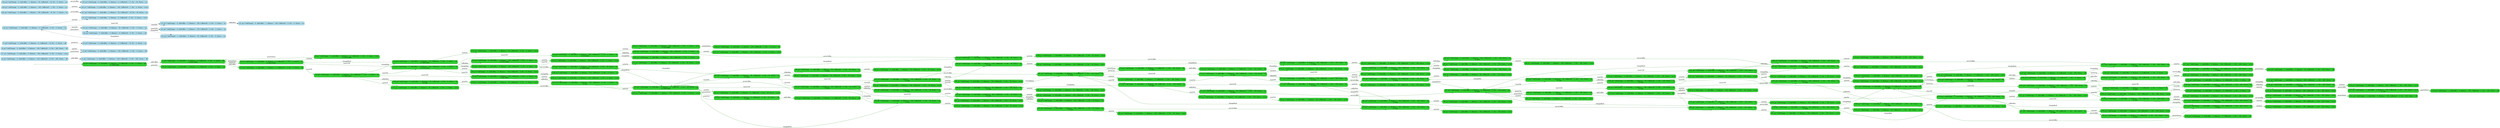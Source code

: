 digraph g {

	rankdir="LR"

	__invisible__[shape="point", color="forestgreen"]
	c0_q4[label="c0_q4 ≝ AskChange = 0, AskCoffee = 0, Balance = 0, CoffeeLeft = 4, Pot = 0, Status = off\nV=209 (CXP)", shape="box", style="rounded, filled", color="forestgreen", fillcolor="limegreen", penwidth=3] // Initial
	c1_q4[label="c1_q4 ≝ AskChange = 0, AskCoffee = 0, Balance = 0, CoffeeLeft = 5, Pot = 0, Status = off\nV=210 (CXP)", shape="box", style="rounded, filled", color="forestgreen", fillcolor="limegreen"]
	c6_q3[label="c6_q3 ≝ AskChange = 0, AskCoffee = 0, Balance = 0, CoffeeLeft = 5, Pot = 0, Status = on\nV=210 (CXP)", shape="box", style="rounded, filled", color="forestgreen", fillcolor="limegreen"]
	c9_q1[label="c9_q1 ≝ AskChange = 0, AskCoffee = 0, Balance = 0, CoffeeLeft = 5, Pot = 0, Status = error\nV=210 (CXP)", shape="box", style="rounded, filled", color="forestgreen", fillcolor="limegreen"]
	c12_q2[label="c12_q2 ≝ AskChange = 0, AskCoffee = 0, Balance = 100, CoffeeLeft = 5, Pot = 0, Status = on\nV=110 (CXP)", shape="box", style="rounded, filled", color="forestgreen", fillcolor="limegreen"]
	c20_q2[label="c20_q2 ≝ AskChange = 0, AskCoffee = 1, Balance = 100, CoffeeLeft = 5, Pot = 0, Status = on\nV=110 (CXP)", shape="box", style="rounded, filled", color="forestgreen", fillcolor="limegreen"]
	c25_q2[label="c25_q2 ≝ AskChange = 1, AskCoffee = 0, Balance = 50, CoffeeLeft = 4, Pot = 50, Status = on\nV=209 (CXP)", shape="box", style="rounded, filled", color="forestgreen", fillcolor="limegreen"]
	c33_q3[label="c33_q3 ≝ AskChange = 0, AskCoffee = 0, Balance = 0, CoffeeLeft = 4, Pot = 50, Status = on\nV=259 (CXP)", shape="box", style="rounded, filled", color="forestgreen", fillcolor="limegreen"]
	c42_q4[label="c42_q4 ≝ AskChange = 0, AskCoffee = 0, Balance = 0, CoffeeLeft = 4, Pot = 50, Status = off\nV=258", shape="box", style="rounded, filled", color="forestgreen", fillcolor="limegreen"]
	c155_q4[label="c155_q4 ≝ AskChange = 0, AskCoffee = 0, Balance = 0, CoffeeLeft = 5, Pot = 50, Status = off", shape="box", style="rounded, filled", color="forestgreen", fillcolor="limegreen"]
	c43_q1[label="c43_q1 ≝ AskChange = 0, AskCoffee = 0, Balance = 0, CoffeeLeft = 4, Pot = 50, Status = error", shape="box", style="rounded, filled", color="forestgreen", fillcolor="limegreen"]
	c44_q2[label="c44_q2 ≝ AskChange = 0, AskCoffee = 0, Balance = 100, CoffeeLeft = 4, Pot = 50, Status = on\nV=257", shape="box", style="rounded, filled", color="forestgreen", fillcolor="limegreen"]
	c49_q2[label="c49_q2 ≝ AskChange = 1, AskCoffee = 0, Balance = 100, CoffeeLeft = 4, Pot = 50, Status = on\nV=58", shape="box", style="rounded, filled", color="forestgreen", fillcolor="limegreen"]
	c164_q1[label="c164_q1 ≝ AskChange = 1, AskCoffee = 0, Balance = 100, CoffeeLeft = 4, Pot = 50, Status = error", shape="box", style="rounded, filled", color="forestgreen", fillcolor="limegreen"]
	c50_q2[label="c50_q2 ≝ AskChange = 0, AskCoffee = 1, Balance = 100, CoffeeLeft = 4, Pot = 50, Status = on\nV=256", shape="box", style="rounded, filled", color="forestgreen", fillcolor="limegreen"]
	c66_q2[label="c66_q2 ≝ AskChange = 1, AskCoffee = 0, Balance = 50, CoffeeLeft = 3, Pot = 100, Status = on\nV=255", shape="box", style="rounded, filled", color="forestgreen", fillcolor="limegreen"]
	c61_q3[label="c61_q3 ≝ AskChange = 0, AskCoffee = 0, Balance = 0, CoffeeLeft = 3, Pot = 100, Status = on\nV=256", shape="box", style="rounded, filled", color="forestgreen", fillcolor="limegreen"]
	c70_q4[label="c70_q4 ≝ AskChange = 0, AskCoffee = 0, Balance = 0, CoffeeLeft = 3, Pot = 100, Status = off\nV=255", shape="box", style="rounded, filled", color="forestgreen", fillcolor="limegreen"]
	c154_q4[label="c154_q4 ≝ AskChange = 0, AskCoffee = 0, Balance = 0, CoffeeLeft = 4, Pot = 100, Status = off", shape="box", style="rounded, filled", color="forestgreen", fillcolor="limegreen"]
	c71_q1[label="c71_q1 ≝ AskChange = 0, AskCoffee = 0, Balance = 0, CoffeeLeft = 3, Pot = 100, Status = error", shape="box", style="rounded, filled", color="forestgreen", fillcolor="limegreen"]
	c72_q2[label="c72_q2 ≝ AskChange = 0, AskCoffee = 0, Balance = 100, CoffeeLeft = 3, Pot = 100, Status = on\nV=254", shape="box", style="rounded, filled", color="forestgreen", fillcolor="limegreen"]
	c63_q2[label="c63_q2 ≝ AskChange = 1, AskCoffee = 0, Balance = 100, CoffeeLeft = 3, Pot = 100, Status = on\nV=254", shape="box", style="rounded, filled", color="forestgreen", fillcolor="limegreen"]
	c65_q1[label="c65_q1 ≝ AskChange = 1, AskCoffee = 0, Balance = 100, CoffeeLeft = 3, Pot = 100, Status = error", shape="box", style="rounded, filled", color="forestgreen", fillcolor="limegreen"]
	c77_q2[label="c77_q2 ≝ AskChange = 0, AskCoffee = 1, Balance = 100, CoffeeLeft = 3, Pot = 100, Status = on\nV=253", shape="box", style="rounded, filled", color="forestgreen", fillcolor="limegreen"]
	c92_q2[label="c92_q2 ≝ AskChange = 1, AskCoffee = 0, Balance = 50, CoffeeLeft = 2, Pot = 150, Status = on\nV=252", shape="box", style="rounded, filled", color="forestgreen", fillcolor="limegreen"]
	c87_q3[label="c87_q3 ≝ AskChange = 0, AskCoffee = 0, Balance = 0, CoffeeLeft = 2, Pot = 150, Status = on\nV=253", shape="box", style="rounded, filled", color="forestgreen", fillcolor="limegreen"]
	c96_q4[label="c96_q4 ≝ AskChange = 0, AskCoffee = 0, Balance = 0, CoffeeLeft = 2, Pot = 150, Status = off\nV=252", shape="box", style="rounded, filled", color="forestgreen", fillcolor="limegreen"]
	c151_q4[label="c151_q4 ≝ AskChange = 0, AskCoffee = 0, Balance = 0, CoffeeLeft = 3, Pot = 150, Status = off", shape="box", style="rounded, filled", color="forestgreen", fillcolor="limegreen"]
	c149_q4[label="c149_q4 ≝ AskChange = 0, AskCoffee = 0, Balance = 0, CoffeeLeft = 2, Pot = 0, Status = off\nV=251", shape="box", style="rounded, filled", color="forestgreen", fillcolor="limegreen"]
	c152_q4[label="c152_q4 ≝ AskChange = 0, AskCoffee = 0, Balance = 0, CoffeeLeft = 3, Pot = 0, Status = off", shape="box", style="rounded, filled", color="forestgreen", fillcolor="limegreen"]
	c153_q3[label="c153_q3 ≝ AskChange = 0, AskCoffee = 0, Balance = 0, CoffeeLeft = 2, Pot = 0, Status = on", shape="box", style="rounded, filled", color="forestgreen", fillcolor="limegreen"]
	c97_q1[label="c97_q1 ≝ AskChange = 0, AskCoffee = 0, Balance = 0, CoffeeLeft = 2, Pot = 150, Status = error", shape="box", style="rounded, filled", color="forestgreen", fillcolor="limegreen"]
	c98_q2[label="c98_q2 ≝ AskChange = 0, AskCoffee = 0, Balance = 100, CoffeeLeft = 2, Pot = 150, Status = on\nV=251", shape="box", style="rounded, filled", color="forestgreen", fillcolor="limegreen"]
	c89_q2[label="c89_q2 ≝ AskChange = 1, AskCoffee = 0, Balance = 100, CoffeeLeft = 2, Pot = 150, Status = on\nV=251", shape="box", style="rounded, filled", color="forestgreen", fillcolor="limegreen"]
	c91_q1[label="c91_q1 ≝ AskChange = 1, AskCoffee = 0, Balance = 100, CoffeeLeft = 2, Pot = 150, Status = error", shape="box", style="rounded, filled", color="forestgreen", fillcolor="limegreen"]
	c103_q2[label="c103_q2 ≝ AskChange = 0, AskCoffee = 1, Balance = 100, CoffeeLeft = 2, Pot = 150, Status = on\nV=250", shape="box", style="rounded, filled", color="forestgreen", fillcolor="limegreen"]
	c118_q2[label="c118_q2 ≝ AskChange = 1, AskCoffee = 0, Balance = 50, CoffeeLeft = 1, Pot = 200, Status = on\nV=249", shape="box", style="rounded, filled", color="forestgreen", fillcolor="limegreen"]
	c113_q3[label="c113_q3 ≝ AskChange = 0, AskCoffee = 0, Balance = 0, CoffeeLeft = 1, Pot = 200, Status = on\nV=250", shape="box", style="rounded, filled", color="forestgreen", fillcolor="limegreen"]
	c122_q4[label="c122_q4 ≝ AskChange = 0, AskCoffee = 0, Balance = 0, CoffeeLeft = 1, Pot = 200, Status = off\nV=249", shape="box", style="rounded, filled", color="forestgreen", fillcolor="limegreen"]
	c147_q4[label="c147_q4 ≝ AskChange = 0, AskCoffee = 0, Balance = 0, CoffeeLeft = 2, Pot = 200, Status = off", shape="box", style="rounded, filled", color="forestgreen", fillcolor="limegreen"]
	c148_q4[label="c148_q4 ≝ AskChange = 0, AskCoffee = 0, Balance = 0, CoffeeLeft = 1, Pot = 0, Status = off\nV=248", shape="box", style="rounded, filled", color="forestgreen", fillcolor="limegreen"]
	c150_q3[label="c150_q3 ≝ AskChange = 0, AskCoffee = 0, Balance = 0, CoffeeLeft = 1, Pot = 0, Status = on", shape="box", style="rounded, filled", color="forestgreen", fillcolor="limegreen"]
	c123_q1[label="c123_q1 ≝ AskChange = 0, AskCoffee = 0, Balance = 0, CoffeeLeft = 1, Pot = 200, Status = error", shape="box", style="rounded, filled", color="forestgreen", fillcolor="limegreen"]
	c124_q2[label="c124_q2 ≝ AskChange = 0, AskCoffee = 0, Balance = 100, CoffeeLeft = 1, Pot = 200, Status = on\nV=248", shape="box", style="rounded, filled", color="forestgreen", fillcolor="limegreen"]
	c115_q2[label="c115_q2 ≝ AskChange = 1, AskCoffee = 0, Balance = 100, CoffeeLeft = 1, Pot = 200, Status = on\nV=248", shape="box", style="rounded, filled", color="forestgreen", fillcolor="limegreen"]
	c117_q1[label="c117_q1 ≝ AskChange = 1, AskCoffee = 0, Balance = 100, CoffeeLeft = 1, Pot = 200, Status = error", shape="box", style="rounded, filled", color="forestgreen", fillcolor="limegreen"]
	c128_q2[label="c128_q2 ≝ AskChange = 0, AskCoffee = 1, Balance = 100, CoffeeLeft = 1, Pot = 200, Status = on\nV=247", shape="box", style="rounded, filled", color="forestgreen", fillcolor="limegreen"]
	c142_q1[label="c142_q1 ≝ AskChange = 0, AskCoffee = 1, Balance = 100, CoffeeLeft = 1, Pot = 200, Status = error", shape="box", style="rounded, filled", color="forestgreen", fillcolor="limegreen"]
	c143_q1[label="c143_q1 ≝ AskChange = 1, AskCoffee = 0, Balance = 50, CoffeeLeft = 0, Pot = 250, Status = error\nV=246", shape="box", style="rounded, filled", color="forestgreen", fillcolor="limegreen"]
	c144_q4[label="c144_q4 ≝ AskChange = 1, AskCoffee = 0, Balance = 50, CoffeeLeft = 0, Pot = 250, Status = off", shape="box", style="rounded, filled", color="forestgreen", fillcolor="limegreen"]
	c129_q2[label="c129_q2 ≝ AskChange = 0, AskCoffee = 0, Balance = 200, CoffeeLeft = 1, Pot = 200, Status = on\nV=246", shape="box", style="rounded, filled", color="forestgreen", fillcolor="limegreen"]
	c133_q2[label="c133_q2 ≝ AskChange = 1, AskCoffee = 0, Balance = 200, CoffeeLeft = 1, Pot = 200, Status = on", shape="box", style="rounded, filled", color="forestgreen", fillcolor="limegreen"]
	c134_q2[label="c134_q2 ≝ AskChange = 0, AskCoffee = 1, Balance = 200, CoffeeLeft = 1, Pot = 200, Status = on\nV=245", shape="box", style="rounded, filled", color="forestgreen", fillcolor="limegreen"]
	c136_q1[label="c136_q1 ≝ AskChange = 0, AskCoffee = 1, Balance = 200, CoffeeLeft = 1, Pot = 200, Status = error", shape="box", style="rounded, filled", color="forestgreen", fillcolor="limegreen"]
	c137_q1[label="c137_q1 ≝ AskChange = 1, AskCoffee = 0, Balance = 150, CoffeeLeft = 0, Pot = 250, Status = error\nV=244", shape="box", style="rounded, filled", color="forestgreen", fillcolor="limegreen"]
	c138_q4[label="c138_q4 ≝ AskChange = 1, AskCoffee = 0, Balance = 150, CoffeeLeft = 0, Pot = 250, Status = off", shape="box", style="rounded, filled", color="forestgreen", fillcolor="limegreen"]
	c135_q1[label="c135_q1 ≝ AskChange = 0, AskCoffee = 0, Balance = 200, CoffeeLeft = 1, Pot = 200, Status = error", shape="box", style="rounded, filled", color="forestgreen", fillcolor="limegreen"]
	c126_q2[label="c126_q2 ≝ AskChange = 0, AskCoffee = 0, Balance = 150, CoffeeLeft = 1, Pot = 200, Status = on\nV=247", shape="box", style="rounded, filled", color="forestgreen", fillcolor="limegreen"]
	c111_q2[label="c111_q2 ≝ AskChange = 1, AskCoffee = 0, Balance = 150, CoffeeLeft = 1, Pot = 200, Status = on\nV=247", shape="box", style="rounded, filled", color="forestgreen", fillcolor="limegreen"]
	c114_q1[label="c114_q1 ≝ AskChange = 1, AskCoffee = 0, Balance = 150, CoffeeLeft = 1, Pot = 200, Status = error", shape="box", style="rounded, filled", color="forestgreen", fillcolor="limegreen"]
	c131_q2[label="c131_q2 ≝ AskChange = 0, AskCoffee = 1, Balance = 150, CoffeeLeft = 1, Pot = 200, Status = on\nV=246", shape="box", style="rounded, filled", color="forestgreen", fillcolor="limegreen"]
	c139_q1[label="c139_q1 ≝ AskChange = 0, AskCoffee = 1, Balance = 150, CoffeeLeft = 1, Pot = 200, Status = error", shape="box", style="rounded, filled", color="forestgreen", fillcolor="limegreen"]
	c140_q1[label="c140_q1 ≝ AskChange = 1, AskCoffee = 0, Balance = 100, CoffeeLeft = 0, Pot = 250, Status = error\nV=245", shape="box", style="rounded, filled", color="forestgreen", fillcolor="limegreen"]
	c141_q4[label="c141_q4 ≝ AskChange = 1, AskCoffee = 0, Balance = 100, CoffeeLeft = 0, Pot = 250, Status = off", shape="box", style="rounded, filled", color="forestgreen", fillcolor="limegreen"]
	c132_q1[label="c132_q1 ≝ AskChange = 0, AskCoffee = 0, Balance = 150, CoffeeLeft = 1, Pot = 200, Status = error", shape="box", style="rounded, filled", color="forestgreen", fillcolor="limegreen"]
	c130_q1[label="c130_q1 ≝ AskChange = 0, AskCoffee = 0, Balance = 100, CoffeeLeft = 1, Pot = 200, Status = error", shape="box", style="rounded, filled", color="forestgreen", fillcolor="limegreen"]
	c125_q2[label="c125_q2 ≝ AskChange = 0, AskCoffee = 0, Balance = 50, CoffeeLeft = 1, Pot = 200, Status = on\nV=249", shape="box", style="rounded, filled", color="forestgreen", fillcolor="limegreen"]
	c31_q2[label="c31_q2 ≝ AskChange = 0, AskCoffee = 1, Balance = 50, CoffeeLeft = 1, Pot = 200, Status = on\nV=248", shape="box", style="rounded, filled", color="forestgreen", fillcolor="limegreen"]
	c32_q1[label="c32_q1 ≝ AskChange = 0, AskCoffee = 0, Balance = 0, CoffeeLeft = 0, Pot = 250, Status = error\nV=247", shape="box", style="rounded, filled", color="forestgreen", fillcolor="limegreen"]
	c146_q4[label="c146_q4 ≝ AskChange = 0, AskCoffee = 0, Balance = 0, CoffeeLeft = 0, Pot = 250, Status = off", shape="box", style="rounded, filled", color="forestgreen", fillcolor="limegreen"]
	c145_q1[label="c145_q1 ≝ AskChange = 0, AskCoffee = 1, Balance = 50, CoffeeLeft = 1, Pot = 200, Status = error", shape="box", style="rounded, filled", color="forestgreen", fillcolor="limegreen"]
	c127_q1[label="c127_q1 ≝ AskChange = 0, AskCoffee = 0, Balance = 50, CoffeeLeft = 1, Pot = 200, Status = error", shape="box", style="rounded, filled", color="forestgreen", fillcolor="limegreen"]
	c120_q1[label="c120_q1 ≝ AskChange = 1, AskCoffee = 0, Balance = 50, CoffeeLeft = 1, Pot = 200, Status = error", shape="box", style="rounded, filled", color="forestgreen", fillcolor="limegreen"]
	c119_q1[label="c119_q1 ≝ AskChange = 0, AskCoffee = 1, Balance = 100, CoffeeLeft = 2, Pot = 150, Status = error", shape="box", style="rounded, filled", color="forestgreen", fillcolor="limegreen"]
	c104_q2[label="c104_q2 ≝ AskChange = 0, AskCoffee = 0, Balance = 200, CoffeeLeft = 2, Pot = 150, Status = on\nV=249", shape="box", style="rounded, filled", color="forestgreen", fillcolor="limegreen"]
	c108_q2[label="c108_q2 ≝ AskChange = 1, AskCoffee = 0, Balance = 200, CoffeeLeft = 2, Pot = 150, Status = on", shape="box", style="rounded, filled", color="forestgreen", fillcolor="limegreen"]
	c109_q2[label="c109_q2 ≝ AskChange = 0, AskCoffee = 1, Balance = 200, CoffeeLeft = 2, Pot = 150, Status = on\nV=248", shape="box", style="rounded, filled", color="forestgreen", fillcolor="limegreen"]
	c112_q1[label="c112_q1 ≝ AskChange = 0, AskCoffee = 1, Balance = 200, CoffeeLeft = 2, Pot = 150, Status = error", shape="box", style="rounded, filled", color="forestgreen", fillcolor="limegreen"]
	c110_q1[label="c110_q1 ≝ AskChange = 0, AskCoffee = 0, Balance = 200, CoffeeLeft = 2, Pot = 150, Status = error", shape="box", style="rounded, filled", color="forestgreen", fillcolor="limegreen"]
	c101_q2[label="c101_q2 ≝ AskChange = 0, AskCoffee = 0, Balance = 150, CoffeeLeft = 2, Pot = 150, Status = on\nV=250", shape="box", style="rounded, filled", color="forestgreen", fillcolor="limegreen"]
	c85_q2[label="c85_q2 ≝ AskChange = 1, AskCoffee = 0, Balance = 150, CoffeeLeft = 2, Pot = 150, Status = on\nV=250", shape="box", style="rounded, filled", color="forestgreen", fillcolor="limegreen"]
	c88_q1[label="c88_q1 ≝ AskChange = 1, AskCoffee = 0, Balance = 150, CoffeeLeft = 2, Pot = 150, Status = error", shape="box", style="rounded, filled", color="forestgreen", fillcolor="limegreen"]
	c106_q2[label="c106_q2 ≝ AskChange = 0, AskCoffee = 1, Balance = 150, CoffeeLeft = 2, Pot = 150, Status = on\nV=249", shape="box", style="rounded, filled", color="forestgreen", fillcolor="limegreen"]
	c116_q1[label="c116_q1 ≝ AskChange = 0, AskCoffee = 1, Balance = 150, CoffeeLeft = 2, Pot = 150, Status = error", shape="box", style="rounded, filled", color="forestgreen", fillcolor="limegreen"]
	c107_q1[label="c107_q1 ≝ AskChange = 0, AskCoffee = 0, Balance = 150, CoffeeLeft = 2, Pot = 150, Status = error", shape="box", style="rounded, filled", color="forestgreen", fillcolor="limegreen"]
	c105_q1[label="c105_q1 ≝ AskChange = 0, AskCoffee = 0, Balance = 100, CoffeeLeft = 2, Pot = 150, Status = error", shape="box", style="rounded, filled", color="forestgreen", fillcolor="limegreen"]
	c99_q2[label="c99_q2 ≝ AskChange = 0, AskCoffee = 0, Balance = 50, CoffeeLeft = 2, Pot = 150, Status = on\nV=252", shape="box", style="rounded, filled", color="forestgreen", fillcolor="limegreen"]
	c100_q2[label="c100_q2 ≝ AskChange = 0, AskCoffee = 1, Balance = 50, CoffeeLeft = 2, Pot = 150, Status = on\nV=251", shape="box", style="rounded, filled", color="forestgreen", fillcolor="limegreen"]
	c121_q1[label="c121_q1 ≝ AskChange = 0, AskCoffee = 1, Balance = 50, CoffeeLeft = 2, Pot = 150, Status = error", shape="box", style="rounded, filled", color="forestgreen", fillcolor="limegreen"]
	c102_q1[label="c102_q1 ≝ AskChange = 0, AskCoffee = 0, Balance = 50, CoffeeLeft = 2, Pot = 150, Status = error", shape="box", style="rounded, filled", color="forestgreen", fillcolor="limegreen"]
	c94_q1[label="c94_q1 ≝ AskChange = 1, AskCoffee = 0, Balance = 50, CoffeeLeft = 2, Pot = 150, Status = error", shape="box", style="rounded, filled", color="forestgreen", fillcolor="limegreen"]
	c93_q1[label="c93_q1 ≝ AskChange = 0, AskCoffee = 1, Balance = 100, CoffeeLeft = 3, Pot = 100, Status = error", shape="box", style="rounded, filled", color="forestgreen", fillcolor="limegreen"]
	c78_q2[label="c78_q2 ≝ AskChange = 0, AskCoffee = 0, Balance = 200, CoffeeLeft = 3, Pot = 100, Status = on\nV=252", shape="box", style="rounded, filled", color="forestgreen", fillcolor="limegreen"]
	c82_q2[label="c82_q2 ≝ AskChange = 1, AskCoffee = 0, Balance = 200, CoffeeLeft = 3, Pot = 100, Status = on", shape="box", style="rounded, filled", color="forestgreen", fillcolor="limegreen"]
	c83_q2[label="c83_q2 ≝ AskChange = 0, AskCoffee = 1, Balance = 200, CoffeeLeft = 3, Pot = 100, Status = on\nV=251", shape="box", style="rounded, filled", color="forestgreen", fillcolor="limegreen"]
	c86_q1[label="c86_q1 ≝ AskChange = 0, AskCoffee = 1, Balance = 200, CoffeeLeft = 3, Pot = 100, Status = error", shape="box", style="rounded, filled", color="forestgreen", fillcolor="limegreen"]
	c84_q1[label="c84_q1 ≝ AskChange = 0, AskCoffee = 0, Balance = 200, CoffeeLeft = 3, Pot = 100, Status = error", shape="box", style="rounded, filled", color="forestgreen", fillcolor="limegreen"]
	c75_q2[label="c75_q2 ≝ AskChange = 0, AskCoffee = 0, Balance = 150, CoffeeLeft = 3, Pot = 100, Status = on\nV=253", shape="box", style="rounded, filled", color="forestgreen", fillcolor="limegreen"]
	c59_q2[label="c59_q2 ≝ AskChange = 1, AskCoffee = 0, Balance = 150, CoffeeLeft = 3, Pot = 100, Status = on\nV=253", shape="box", style="rounded, filled", color="forestgreen", fillcolor="limegreen"]
	c62_q1[label="c62_q1 ≝ AskChange = 1, AskCoffee = 0, Balance = 150, CoffeeLeft = 3, Pot = 100, Status = error", shape="box", style="rounded, filled", color="forestgreen", fillcolor="limegreen"]
	c80_q2[label="c80_q2 ≝ AskChange = 0, AskCoffee = 1, Balance = 150, CoffeeLeft = 3, Pot = 100, Status = on\nV=252", shape="box", style="rounded, filled", color="forestgreen", fillcolor="limegreen"]
	c90_q1[label="c90_q1 ≝ AskChange = 0, AskCoffee = 1, Balance = 150, CoffeeLeft = 3, Pot = 100, Status = error", shape="box", style="rounded, filled", color="forestgreen", fillcolor="limegreen"]
	c81_q1[label="c81_q1 ≝ AskChange = 0, AskCoffee = 0, Balance = 150, CoffeeLeft = 3, Pot = 100, Status = error", shape="box", style="rounded, filled", color="forestgreen", fillcolor="limegreen"]
	c79_q1[label="c79_q1 ≝ AskChange = 0, AskCoffee = 0, Balance = 100, CoffeeLeft = 3, Pot = 100, Status = error", shape="box", style="rounded, filled", color="forestgreen", fillcolor="limegreen"]
	c73_q2[label="c73_q2 ≝ AskChange = 0, AskCoffee = 0, Balance = 50, CoffeeLeft = 3, Pot = 100, Status = on\nV=255", shape="box", style="rounded, filled", color="forestgreen", fillcolor="limegreen"]
	c74_q2[label="c74_q2 ≝ AskChange = 0, AskCoffee = 1, Balance = 50, CoffeeLeft = 3, Pot = 100, Status = on\nV=254", shape="box", style="rounded, filled", color="forestgreen", fillcolor="limegreen"]
	c95_q1[label="c95_q1 ≝ AskChange = 0, AskCoffee = 1, Balance = 50, CoffeeLeft = 3, Pot = 100, Status = error", shape="box", style="rounded, filled", color="forestgreen", fillcolor="limegreen"]
	c76_q1[label="c76_q1 ≝ AskChange = 0, AskCoffee = 0, Balance = 50, CoffeeLeft = 3, Pot = 100, Status = error", shape="box", style="rounded, filled", color="forestgreen", fillcolor="limegreen"]
	c68_q1[label="c68_q1 ≝ AskChange = 1, AskCoffee = 0, Balance = 50, CoffeeLeft = 3, Pot = 100, Status = error", shape="box", style="rounded, filled", color="forestgreen", fillcolor="limegreen"]
	c67_q1[label="c67_q1 ≝ AskChange = 0, AskCoffee = 1, Balance = 100, CoffeeLeft = 4, Pot = 50, Status = error", shape="box", style="rounded, filled", color="forestgreen", fillcolor="limegreen"]
	c51_q2[label="c51_q2 ≝ AskChange = 0, AskCoffee = 0, Balance = 200, CoffeeLeft = 4, Pot = 50, Status = on\nV=255", shape="box", style="rounded, filled", color="forestgreen", fillcolor="limegreen"]
	c56_q2[label="c56_q2 ≝ AskChange = 1, AskCoffee = 0, Balance = 200, CoffeeLeft = 4, Pot = 50, Status = on", shape="box", style="rounded, filled", color="forestgreen", fillcolor="limegreen"]
	c57_q2[label="c57_q2 ≝ AskChange = 0, AskCoffee = 1, Balance = 200, CoffeeLeft = 4, Pot = 50, Status = on\nV=254", shape="box", style="rounded, filled", color="forestgreen", fillcolor="limegreen"]
	c60_q1[label="c60_q1 ≝ AskChange = 0, AskCoffee = 1, Balance = 200, CoffeeLeft = 4, Pot = 50, Status = error", shape="box", style="rounded, filled", color="forestgreen", fillcolor="limegreen"]
	c58_q1[label="c58_q1 ≝ AskChange = 0, AskCoffee = 0, Balance = 200, CoffeeLeft = 4, Pot = 50, Status = error", shape="box", style="rounded, filled", color="forestgreen", fillcolor="limegreen"]
	c47_q2[label="c47_q2 ≝ AskChange = 0, AskCoffee = 0, Balance = 150, CoffeeLeft = 4, Pot = 50, Status = on\nV=256", shape="box", style="rounded, filled", color="forestgreen", fillcolor="limegreen"]
	c53_q2[label="c53_q2 ≝ AskChange = 1, AskCoffee = 0, Balance = 150, CoffeeLeft = 4, Pot = 50, Status = on\nV=8", shape="box", style="rounded, filled", color="forestgreen", fillcolor="limegreen"]
	c168_q1[label="c168_q1 ≝ AskChange = 1, AskCoffee = 0, Balance = 150, CoffeeLeft = 4, Pot = 50, Status = error", shape="box", style="rounded, filled", color="forestgreen", fillcolor="limegreen"]
	c54_q2[label="c54_q2 ≝ AskChange = 0, AskCoffee = 1, Balance = 150, CoffeeLeft = 4, Pot = 50, Status = on\nV=255", shape="box", style="rounded, filled", color="forestgreen", fillcolor="limegreen"]
	c64_q1[label="c64_q1 ≝ AskChange = 0, AskCoffee = 1, Balance = 150, CoffeeLeft = 4, Pot = 50, Status = error", shape="box", style="rounded, filled", color="forestgreen", fillcolor="limegreen"]
	c55_q1[label="c55_q1 ≝ AskChange = 0, AskCoffee = 0, Balance = 150, CoffeeLeft = 4, Pot = 50, Status = error", shape="box", style="rounded, filled", color="forestgreen", fillcolor="limegreen"]
	c52_q1[label="c52_q1 ≝ AskChange = 0, AskCoffee = 0, Balance = 100, CoffeeLeft = 4, Pot = 50, Status = error", shape="box", style="rounded, filled", color="forestgreen", fillcolor="limegreen"]
	c45_q2[label="c45_q2 ≝ AskChange = 0, AskCoffee = 0, Balance = 50, CoffeeLeft = 4, Pot = 50, Status = on\nV=258", shape="box", style="rounded, filled", color="forestgreen", fillcolor="limegreen"]
	c46_q2[label="c46_q2 ≝ AskChange = 0, AskCoffee = 1, Balance = 50, CoffeeLeft = 4, Pot = 50, Status = on\nV=257", shape="box", style="rounded, filled", color="forestgreen", fillcolor="limegreen"]
	c69_q1[label="c69_q1 ≝ AskChange = 0, AskCoffee = 1, Balance = 50, CoffeeLeft = 4, Pot = 50, Status = error", shape="box", style="rounded, filled", color="forestgreen", fillcolor="limegreen"]
	c48_q1[label="c48_q1 ≝ AskChange = 0, AskCoffee = 0, Balance = 50, CoffeeLeft = 4, Pot = 50, Status = error", shape="box", style="rounded, filled", color="forestgreen", fillcolor="limegreen"]
	c41_q1[label="c41_q1 ≝ AskChange = 1, AskCoffee = 0, Balance = 50, CoffeeLeft = 4, Pot = 50, Status = error", shape="box", style="rounded, filled", color="forestgreen", fillcolor="limegreen"]
	c40_q1[label="c40_q1 ≝ AskChange = 0, AskCoffee = 1, Balance = 100, CoffeeLeft = 5, Pot = 0, Status = error", shape="box", style="rounded, filled", color="forestgreen", fillcolor="limegreen"]
	c38_q2[label="c38_q2 ≝ AskChange = 1, AskCoffee = 0, Balance = 100, CoffeeLeft = 5, Pot = 0, Status = on", shape="box", style="rounded, filled", color="forestgreen", fillcolor="limegreen"]
	c24_q2[label="c24_q2 ≝ AskChange = 0, AskCoffee = 0, Balance = 200, CoffeeLeft = 5, Pot = 0, Status = on\nV=10 (CXP)", shape="box", style="rounded, filled", color="forestgreen", fillcolor="limegreen"]
	c28_q1[label="c28_q1 ≝ AskChange = 0, AskCoffee = 0, Balance = 200, CoffeeLeft = 5, Pot = 0, Status = error\nV=10 (CXP)", shape="box", style="rounded, filled", color="forestgreen", fillcolor="limegreen"]
	c169_q4[label="c169_q4 ≝ AskChange = 0, AskCoffee = 0, Balance = 200, CoffeeLeft = 5, Pot = 0, Status = off", shape="box", style="rounded, filled", color="forestgreen", fillcolor="limegreen"]
	c165_q2[label="c165_q2 ≝ AskChange = 1, AskCoffee = 0, Balance = 200, CoffeeLeft = 5, Pot = 0, Status = on", shape="box", style="rounded, filled", color="forestgreen", fillcolor="limegreen"]
	c166_q2[label="c166_q2 ≝ AskChange = 0, AskCoffee = 1, Balance = 200, CoffeeLeft = 5, Pot = 0, Status = on\nV=9", shape="box", style="rounded, filled", color="forestgreen", fillcolor="limegreen"]
	c167_q1[label="c167_q1 ≝ AskChange = 0, AskCoffee = 1, Balance = 200, CoffeeLeft = 5, Pot = 0, Status = error", shape="box", style="rounded, filled", color="forestgreen", fillcolor="limegreen"]
	c22_q2[label="c22_q2 ≝ AskChange = 0, AskCoffee = 0, Balance = 150, CoffeeLeft = 5, Pot = 0, Status = on\nV=60 (CXP)", shape="box", style="rounded, filled", color="forestgreen", fillcolor="limegreen"]
	c160_q2[label="c160_q2 ≝ AskChange = 1, AskCoffee = 0, Balance = 150, CoffeeLeft = 5, Pot = 0, Status = on", shape="box", style="rounded, filled", color="forestgreen", fillcolor="limegreen"]
	c161_q2[label="c161_q2 ≝ AskChange = 0, AskCoffee = 1, Balance = 150, CoffeeLeft = 5, Pot = 0, Status = on\nV=59", shape="box", style="rounded, filled", color="forestgreen", fillcolor="limegreen"]
	c163_q1[label="c163_q1 ≝ AskChange = 0, AskCoffee = 1, Balance = 150, CoffeeLeft = 5, Pot = 0, Status = error", shape="box", style="rounded, filled", color="forestgreen", fillcolor="limegreen"]
	c162_q1[label="c162_q1 ≝ AskChange = 0, AskCoffee = 0, Balance = 150, CoffeeLeft = 5, Pot = 0, Status = error", shape="box", style="rounded, filled", color="forestgreen", fillcolor="limegreen"]
	c39_q1[label="c39_q1 ≝ AskChange = 0, AskCoffee = 0, Balance = 100, CoffeeLeft = 5, Pot = 0, Status = error", shape="box", style="rounded, filled", color="forestgreen", fillcolor="limegreen"]
	c14_q2[label="c14_q2 ≝ AskChange = 0, AskCoffee = 0, Balance = 50, CoffeeLeft = 5, Pot = 0, Status = on\nV=160 (CXP)", shape="box", style="rounded, filled", color="forestgreen", fillcolor="limegreen"]
	c18_q2[label="c18_q2 ≝ AskChange = 1, AskCoffee = 0, Balance = 50, CoffeeLeft = 5, Pot = 0, Status = on\nV=160 (CXP)", shape="box", style="rounded, filled", color="forestgreen", fillcolor="limegreen"]
	c159_q1[label="c159_q1 ≝ AskChange = 1, AskCoffee = 0, Balance = 50, CoffeeLeft = 5, Pot = 0, Status = error", shape="box", style="rounded, filled", color="forestgreen", fillcolor="limegreen"]
	c156_q2[label="c156_q2 ≝ AskChange = 0, AskCoffee = 1, Balance = 50, CoffeeLeft = 5, Pot = 0, Status = on\nV=159", shape="box", style="rounded, filled", color="forestgreen", fillcolor="limegreen"]
	c158_q1[label="c158_q1 ≝ AskChange = 0, AskCoffee = 1, Balance = 50, CoffeeLeft = 5, Pot = 0, Status = error", shape="box", style="rounded, filled", color="forestgreen", fillcolor="limegreen"]
	c157_q1[label="c157_q1 ≝ AskChange = 0, AskCoffee = 0, Balance = 50, CoffeeLeft = 5, Pot = 0, Status = error", shape="box", style="rounded, filled", color="forestgreen", fillcolor="limegreen"]
	c37_q4[label="c37_q4 ≝ AskChange = 0, AskCoffee = 0, Balance = 0, CoffeeLeft = 6, Pot = 0, Status = off", shape="box", style="rounded, filled", color="forestgreen", fillcolor="limegreen"]
	c36_q3[label="c36_q3 ≝ AskChange = 0, AskCoffee = 0, Balance = 0, CoffeeLeft = 4, Pot = 0, Status = on", shape="box", style="rounded, filled", color="forestgreen", fillcolor="limegreen"]
	c2_q4[label="c2_q4 ≝ AskChange = 0, AskCoffee = 0, Balance = 100, CoffeeLeft = 8, Pot = 250, Status = off", shape="box", style="rounded, filled", color="deepskyblue4", fillcolor="lightblue2"]
	c3_q4[label="c3_q4 ≝ AskChange = 0, AskCoffee = 0, Balance = 100, CoffeeLeft = 9, Pot = 250, Status = off", shape="box", style="rounded, filled", color="deepskyblue4", fillcolor="lightblue2"]
	c4_q4[label="c4_q4 ≝ AskChange = 0, AskCoffee = 0, Balance = 100, CoffeeLeft = 0, Pot = 200, Status = off", shape="box", style="rounded, filled", color="deepskyblue4", fillcolor="lightblue2"]
	c5_q4[label="c5_q4 ≝ AskChange = 0, AskCoffee = 0, Balance = 100, CoffeeLeft = 0, Pot = 0, Status = off", shape="box", style="rounded, filled", color="deepskyblue4", fillcolor="lightblue2"]
	c7_q4[label="c7_q4 ≝ AskChange = 0, AskCoffee = 0, Balance = 0, CoffeeLeft = 16, Pot = 0, Status = off", shape="box", style="rounded, filled", color="deepskyblue4", fillcolor="lightblue2"]
	c8_q3[label="c8_q3 ≝ AskChange = 0, AskCoffee = 0, Balance = 0, CoffeeLeft = 16, Pot = 0, Status = on", shape="box", style="rounded, filled", color="deepskyblue4", fillcolor="lightblue2"]
	c10_q3[label="c10_q3 ≝ AskChange = 0, AskCoffee = 0, Balance = 0, CoffeeLeft = 0, Pot = 0, Status = on", shape="box", style="rounded, filled", color="deepskyblue4", fillcolor="lightblue2"]
	c11_q1[label="c11_q1 ≝ AskChange = 0, AskCoffee = 0, Balance = 0, CoffeeLeft = 0, Pot = 0, Status = error", shape="box", style="rounded, filled", color="deepskyblue4", fillcolor="lightblue2"]
	c13_q2[label="c13_q2 ≝ AskChange = 0, AskCoffee = 0, Balance = 100, CoffeeLeft = 0, Pot = 0, Status = on", shape="box", style="rounded, filled", color="deepskyblue4", fillcolor="lightblue2"]
	c15_q2[label="c15_q2 ≝ AskChange = 0, AskCoffee = 0, Balance = 50, CoffeeLeft = 0, Pot = 0, Status = on", shape="box", style="rounded, filled", color="deepskyblue4", fillcolor="lightblue2"]
	c16_q4[label="c16_q4 ≝ AskChange = 0, AskCoffee = 0, Balance = 0, CoffeeLeft = 0, Pot = 0, Status = off", shape="box", style="rounded, filled", color="deepskyblue4", fillcolor="lightblue2"]
	c17_q1[label="c17_q1 ≝ AskChange = 0, AskCoffee = 0, Balance = 100, CoffeeLeft = 0, Pot = 0, Status = error", shape="box", style="rounded, filled", color="deepskyblue4", fillcolor="lightblue2"]
	c19_q2[label="c19_q2 ≝ AskChange = 1, AskCoffee = 0, Balance = 50, CoffeeLeft = 0, Pot = 0, Status = on", shape="box", style="rounded, filled", color="deepskyblue4", fillcolor="lightblue2"]
	c21_q2[label="c21_q2 ≝ AskChange = 0, AskCoffee = 1, Balance = 100, CoffeeLeft = 0, Pot = 0, Status = on", shape="box", style="rounded, filled", color="deepskyblue4", fillcolor="lightblue2"]
	c23_q2[label="c23_q2 ≝ AskChange = 0, AskCoffee = 0, Balance = 150, CoffeeLeft = 0, Pot = 0, Status = on", shape="box", style="rounded, filled", color="deepskyblue4", fillcolor="lightblue2"]
	c26_q2[label="c26_q2 ≝ AskChange = 0, AskCoffee = 1, Balance = 100, CoffeeLeft = 19, Pot = 0, Status = on", shape="box", style="rounded, filled", color="deepskyblue4", fillcolor="lightblue2"]
	c27_q2[label="c27_q2 ≝ AskChange = 1, AskCoffee = 0, Balance = 50, CoffeeLeft = 18, Pot = 50, Status = on", shape="box", style="rounded, filled", color="deepskyblue4", fillcolor="lightblue2"]
	c29_q2[label="c29_q2 ≝ AskChange = 0, AskCoffee = 0, Balance = 100, CoffeeLeft = 1, Pot = 0, Status = on", shape="box", style="rounded, filled", color="deepskyblue4", fillcolor="lightblue2"]
	c30_q1[label="c30_q1 ≝ AskChange = 0, AskCoffee = 0, Balance = 100, CoffeeLeft = 1, Pot = 0, Status = error", shape="box", style="rounded, filled", color="deepskyblue4", fillcolor="lightblue2"]
	c34_q2[label="c34_q2 ≝ AskChange = 0, AskCoffee = 1, Balance = 50, CoffeeLeft = 18, Pot = 0, Status = on", shape="box", style="rounded, filled", color="deepskyblue4", fillcolor="lightblue2"]
	c35_q3[label="c35_q3 ≝ AskChange = 0, AskCoffee = 0, Balance = 0, CoffeeLeft = 17, Pot = 50, Status = on", shape="box", style="rounded, filled", color="deepskyblue4", fillcolor="lightblue2"]

	__invisible__ -> c0_q4[color="forestgreen"]
	c0_q4 -> c1_q4[label="addCoffee", color="forestgreen"]
	c1_q4 -> c6_q3[label="powerUp", color="forestgreen"]
	c6_q3 -> c9_q1[label="autoOut", color="forestgreen"]
	c9_q1 -> c1_q4[label="powerDown", color="forestgreen"]
	c6_q3 -> c12_q2[label="insert100", color="forestgreen"]
	c12_q2 -> c20_q2[label="coffeeReq", color="forestgreen"]
	c20_q2 -> c25_q2[label="serveCoffee", color="forestgreen"]
	c25_q2 -> c33_q3[label="changeBack", color="forestgreen"]
	c33_q3 -> c42_q4[label="powerDown", color="forestgreen"]
	c42_q4 -> c155_q4[label="addCoffee", color="forestgreen"]
	c42_q4 -> c33_q3[label="powerUp", color="forestgreen"]
	c33_q3 -> c43_q1[label="autoOut", color="forestgreen"]
	c33_q3 -> c44_q2[label="insert100", color="forestgreen"]
	c44_q2 -> c49_q2[label="changeReq", color="forestgreen"]
	c49_q2 -> c33_q3[label="changeBack", color="forestgreen"]
	c49_q2 -> c164_q1[label="autoOut", color="forestgreen"]
	c44_q2 -> c50_q2[label="coffeeReq", color="forestgreen"]
	c50_q2 -> c66_q2[label="serveCoffee", color="forestgreen"]
	c66_q2 -> c61_q3[label="changeBack", color="forestgreen"]
	c61_q3 -> c70_q4[label="powerDown", color="forestgreen"]
	c70_q4 -> c154_q4[label="addCoffee", color="forestgreen"]
	c70_q4 -> c61_q3[label="powerUp", color="forestgreen"]
	c61_q3 -> c71_q1[label="autoOut", color="forestgreen"]
	c61_q3 -> c72_q2[label="insert100", color="forestgreen"]
	c72_q2 -> c63_q2[label="changeReq", color="forestgreen"]
	c63_q2 -> c61_q3[label="changeBack", color="forestgreen"]
	c63_q2 -> c65_q1[label="autoOut", color="forestgreen"]
	c72_q2 -> c77_q2[label="coffeeReq", color="forestgreen"]
	c77_q2 -> c92_q2[label="serveCoffee", color="forestgreen"]
	c92_q2 -> c87_q3[label="changeBack", color="forestgreen"]
	c87_q3 -> c96_q4[label="powerDown", color="forestgreen"]
	c96_q4 -> c151_q4[label="addCoffee", color="forestgreen"]
	c96_q4 -> c149_q4[label="takePot", color="forestgreen"]
	c149_q4 -> c152_q4[label="addCoffee", color="forestgreen"]
	c149_q4 -> c153_q3[label="powerUp", color="forestgreen"]
	c96_q4 -> c87_q3[label="powerUp", color="forestgreen"]
	c87_q3 -> c97_q1[label="autoOut", color="forestgreen"]
	c87_q3 -> c98_q2[label="insert100", color="forestgreen"]
	c98_q2 -> c89_q2[label="changeReq", color="forestgreen"]
	c89_q2 -> c87_q3[label="changeBack", color="forestgreen"]
	c89_q2 -> c91_q1[label="autoOut", color="forestgreen"]
	c98_q2 -> c103_q2[label="coffeeReq", color="forestgreen"]
	c103_q2 -> c118_q2[label="serveCoffee", color="forestgreen"]
	c118_q2 -> c113_q3[label="changeBack", color="forestgreen"]
	c113_q3 -> c122_q4[label="powerDown", color="forestgreen"]
	c122_q4 -> c147_q4[label="addCoffee", color="forestgreen"]
	c122_q4 -> c148_q4[label="takePot", color="forestgreen"]
	c148_q4 -> c149_q4[label="addCoffee", color="forestgreen"]
	c148_q4 -> c150_q3[label="powerUp", color="forestgreen"]
	c122_q4 -> c113_q3[label="powerUp", color="forestgreen"]
	c113_q3 -> c123_q1[label="autoOut", color="forestgreen"]
	c113_q3 -> c124_q2[label="insert100", color="forestgreen"]
	c124_q2 -> c115_q2[label="changeReq", color="forestgreen"]
	c115_q2 -> c113_q3[label="changeBack", color="forestgreen"]
	c115_q2 -> c117_q1[label="autoOut", color="forestgreen"]
	c124_q2 -> c128_q2[label="coffeeReq", color="forestgreen"]
	c128_q2 -> c142_q1[label="autoOut", color="forestgreen"]
	c128_q2 -> c143_q1[label="serveCoffee", color="forestgreen"]
	c143_q1 -> c144_q4[label="powerDown", color="forestgreen"]
	c124_q2 -> c129_q2[label="insert100", color="forestgreen"]
	c129_q2 -> c133_q2[label="changeReq", color="forestgreen"]
	c129_q2 -> c134_q2[label="coffeeReq", color="forestgreen"]
	c134_q2 -> c136_q1[label="autoOut", color="forestgreen"]
	c134_q2 -> c137_q1[label="serveCoffee", color="forestgreen"]
	c137_q1 -> c138_q4[label="powerDown", color="forestgreen"]
	c129_q2 -> c135_q1[label="autoOut", color="forestgreen"]
	c124_q2 -> c126_q2[label="insert50", color="forestgreen"]
	c126_q2 -> c111_q2[label="changeReq", color="forestgreen"]
	c111_q2 -> c113_q3[label="changeBack", color="forestgreen"]
	c111_q2 -> c114_q1[label="autoOut", color="forestgreen"]
	c126_q2 -> c131_q2[label="coffeeReq", color="forestgreen"]
	c131_q2 -> c139_q1[label="autoOut", color="forestgreen"]
	c131_q2 -> c140_q1[label="serveCoffee", color="forestgreen"]
	c140_q1 -> c141_q4[label="powerDown", color="forestgreen"]
	c126_q2 -> c129_q2[label="insert50", color="forestgreen"]
	c126_q2 -> c132_q1[label="autoOut", color="forestgreen"]
	c124_q2 -> c130_q1[label="autoOut", color="forestgreen"]
	c113_q3 -> c125_q2[label="insert50", color="forestgreen"]
	c125_q2 -> c118_q2[label="changeReq", color="forestgreen"]
	c125_q2 -> c31_q2[label="coffeeReq", color="forestgreen"]
	c31_q2 -> c32_q1[label="serveCoffee", color="forestgreen"]
	c32_q1 -> c146_q4[label="powerDown", color="forestgreen"]
	c31_q2 -> c145_q1[label="autoOut", color="forestgreen"]
	c125_q2 -> c126_q2[label="insert100", color="forestgreen"]
	c125_q2 -> c124_q2[label="insert50", color="forestgreen"]
	c125_q2 -> c127_q1[label="autoOut", color="forestgreen"]
	c118_q2 -> c120_q1[label="autoOut", color="forestgreen"]
	c103_q2 -> c119_q1[label="autoOut", color="forestgreen"]
	c98_q2 -> c104_q2[label="insert100", color="forestgreen"]
	c104_q2 -> c108_q2[label="changeReq", color="forestgreen"]
	c104_q2 -> c109_q2[label="coffeeReq", color="forestgreen"]
	c109_q2 -> c111_q2[label="serveCoffee", color="forestgreen"]
	c109_q2 -> c112_q1[label="autoOut", color="forestgreen"]
	c104_q2 -> c110_q1[label="autoOut", color="forestgreen"]
	c98_q2 -> c101_q2[label="insert50", color="forestgreen"]
	c101_q2 -> c85_q2[label="changeReq", color="forestgreen"]
	c85_q2 -> c87_q3[label="changeBack", color="forestgreen"]
	c85_q2 -> c88_q1[label="autoOut", color="forestgreen"]
	c101_q2 -> c106_q2[label="coffeeReq", color="forestgreen"]
	c106_q2 -> c115_q2[label="serveCoffee", color="forestgreen"]
	c106_q2 -> c116_q1[label="autoOut", color="forestgreen"]
	c101_q2 -> c104_q2[label="insert50", color="forestgreen"]
	c101_q2 -> c107_q1[label="autoOut", color="forestgreen"]
	c98_q2 -> c105_q1[label="autoOut", color="forestgreen"]
	c87_q3 -> c99_q2[label="insert50", color="forestgreen"]
	c99_q2 -> c92_q2[label="changeReq", color="forestgreen"]
	c99_q2 -> c100_q2[label="coffeeReq", color="forestgreen"]
	c100_q2 -> c113_q3[label="serveCoffee", color="forestgreen"]
	c100_q2 -> c121_q1[label="autoOut", color="forestgreen"]
	c99_q2 -> c101_q2[label="insert100", color="forestgreen"]
	c99_q2 -> c98_q2[label="insert50", color="forestgreen"]
	c99_q2 -> c102_q1[label="autoOut", color="forestgreen"]
	c92_q2 -> c94_q1[label="autoOut", color="forestgreen"]
	c77_q2 -> c93_q1[label="autoOut", color="forestgreen"]
	c72_q2 -> c78_q2[label="insert100", color="forestgreen"]
	c78_q2 -> c82_q2[label="changeReq", color="forestgreen"]
	c78_q2 -> c83_q2[label="coffeeReq", color="forestgreen"]
	c83_q2 -> c85_q2[label="serveCoffee", color="forestgreen"]
	c83_q2 -> c86_q1[label="autoOut", color="forestgreen"]
	c78_q2 -> c84_q1[label="autoOut", color="forestgreen"]
	c72_q2 -> c75_q2[label="insert50", color="forestgreen"]
	c75_q2 -> c59_q2[label="changeReq", color="forestgreen"]
	c59_q2 -> c61_q3[label="changeBack", color="forestgreen"]
	c59_q2 -> c62_q1[label="autoOut", color="forestgreen"]
	c75_q2 -> c80_q2[label="coffeeReq", color="forestgreen"]
	c80_q2 -> c89_q2[label="serveCoffee", color="forestgreen"]
	c80_q2 -> c90_q1[label="autoOut", color="forestgreen"]
	c75_q2 -> c78_q2[label="insert50", color="forestgreen"]
	c75_q2 -> c81_q1[label="autoOut", color="forestgreen"]
	c72_q2 -> c79_q1[label="autoOut", color="forestgreen"]
	c61_q3 -> c73_q2[label="insert50", color="forestgreen"]
	c73_q2 -> c66_q2[label="changeReq", color="forestgreen"]
	c73_q2 -> c74_q2[label="coffeeReq", color="forestgreen"]
	c74_q2 -> c87_q3[label="serveCoffee", color="forestgreen"]
	c74_q2 -> c95_q1[label="autoOut", color="forestgreen"]
	c73_q2 -> c75_q2[label="insert100", color="forestgreen"]
	c73_q2 -> c72_q2[label="insert50", color="forestgreen"]
	c73_q2 -> c76_q1[label="autoOut", color="forestgreen"]
	c66_q2 -> c68_q1[label="autoOut", color="forestgreen"]
	c50_q2 -> c67_q1[label="autoOut", color="forestgreen"]
	c44_q2 -> c51_q2[label="insert100", color="forestgreen"]
	c51_q2 -> c56_q2[label="changeReq", color="forestgreen"]
	c51_q2 -> c57_q2[label="coffeeReq", color="forestgreen"]
	c57_q2 -> c59_q2[label="serveCoffee", color="forestgreen"]
	c57_q2 -> c60_q1[label="autoOut", color="forestgreen"]
	c51_q2 -> c58_q1[label="autoOut", color="forestgreen"]
	c44_q2 -> c47_q2[label="insert50", color="forestgreen"]
	c47_q2 -> c53_q2[label="changeReq", color="forestgreen"]
	c53_q2 -> c33_q3[label="changeBack", color="forestgreen"]
	c53_q2 -> c168_q1[label="autoOut", color="forestgreen"]
	c47_q2 -> c54_q2[label="coffeeReq", color="forestgreen"]
	c54_q2 -> c63_q2[label="serveCoffee", color="forestgreen"]
	c54_q2 -> c64_q1[label="autoOut", color="forestgreen"]
	c47_q2 -> c51_q2[label="insert50", color="forestgreen"]
	c47_q2 -> c55_q1[label="autoOut", color="forestgreen"]
	c44_q2 -> c52_q1[label="autoOut", color="forestgreen"]
	c33_q3 -> c45_q2[label="insert50", color="forestgreen"]
	c45_q2 -> c25_q2[label="changeReq", color="forestgreen"]
	c45_q2 -> c46_q2[label="coffeeReq", color="forestgreen"]
	c46_q2 -> c61_q3[label="serveCoffee", color="forestgreen"]
	c46_q2 -> c69_q1[label="autoOut", color="forestgreen"]
	c45_q2 -> c47_q2[label="insert100", color="forestgreen"]
	c45_q2 -> c44_q2[label="insert50", color="forestgreen"]
	c45_q2 -> c48_q1[label="autoOut", color="forestgreen"]
	c25_q2 -> c41_q1[label="autoOut", color="forestgreen"]
	c20_q2 -> c40_q1[label="autoOut", color="forestgreen"]
	c12_q2 -> c38_q2[label="changeReq", color="forestgreen"]
	c12_q2 -> c24_q2[label="insert100", color="forestgreen"]
	c24_q2 -> c28_q1[label="autoOut", color="forestgreen"]
	c28_q1 -> c169_q4[label="powerDown", color="forestgreen"]
	c24_q2 -> c165_q2[label="changeReq", color="forestgreen"]
	c24_q2 -> c166_q2[label="coffeeReq", color="forestgreen"]
	c166_q2 -> c53_q2[label="serveCoffee", color="forestgreen"]
	c166_q2 -> c167_q1[label="autoOut", color="forestgreen"]
	c12_q2 -> c22_q2[label="insert50", color="forestgreen"]
	c22_q2 -> c24_q2[label="insert50", color="forestgreen"]
	c22_q2 -> c160_q2[label="changeReq", color="forestgreen"]
	c22_q2 -> c161_q2[label="coffeeReq", color="forestgreen"]
	c161_q2 -> c49_q2[label="serveCoffee", color="forestgreen"]
	c161_q2 -> c163_q1[label="autoOut", color="forestgreen"]
	c22_q2 -> c162_q1[label="autoOut", color="forestgreen"]
	c12_q2 -> c39_q1[label="autoOut", color="forestgreen"]
	c6_q3 -> c14_q2[label="insert50", color="forestgreen"]
	c14_q2 -> c18_q2[label="changeReq", color="forestgreen"]
	c18_q2 -> c6_q3[label="changeBack", color="forestgreen"]
	c18_q2 -> c159_q1[label="autoOut", color="forestgreen"]
	c14_q2 -> c22_q2[label="insert100", color="forestgreen"]
	c14_q2 -> c156_q2[label="coffeeReq", color="forestgreen"]
	c156_q2 -> c33_q3[label="serveCoffee", color="forestgreen"]
	c156_q2 -> c158_q1[label="autoOut", color="forestgreen"]
	c14_q2 -> c12_q2[label="insert50", color="forestgreen"]
	c14_q2 -> c157_q1[label="autoOut", color="forestgreen"]
	c6_q3 -> c1_q4[label="powerDown", color="forestgreen"]
	c1_q4 -> c37_q4[label="addCoffee", color="forestgreen"]
	c0_q4 -> c36_q3[label="powerUp", color="forestgreen"]
	c2_q4 -> c3_q4[label="addCoffee", color="black", style="dashed"]
	c4_q4 -> c5_q4[label="takePot", color="black", style="dashed"]
	c7_q4 -> c8_q3[label="powerUp", color="black", style="dashed"]
	c10_q3 -> c11_q1[label="autoOut", color="black", style="dashed"]
	c10_q3 -> c13_q2[label="insert100", color="black", style="dashed"]
	c10_q3 -> c15_q2[label="insert50", color="black", style="dashed"]
	c10_q3 -> c16_q4[label="powerDown", color="black", style="dashed"]
	c17_q1 -> c5_q4[label="powerDown", color="black", style="dashed"]
	c15_q2 -> c19_q2[label="changeReq", color="black", style="dashed"]
	c13_q2 -> c21_q2[label="coffeeReq", color="black", style="dashed"]
	c15_q2 -> c23_q2[label="insert100", color="black", style="dashed"]
	c15_q2 -> c13_q2[label="insert50", color="black", style="dashed"]
	c26_q2 -> c27_q2[label="serveCoffee", color="black", style="dashed"]
	c29_q2 -> c30_q1[label="autoOut", color="black", style="dashed"]
	c19_q2 -> c10_q3[label="changeBack", color="black", style="dashed"]
	c34_q2 -> c35_q3[label="serveCoffee", color="black", style="dashed"]

}
